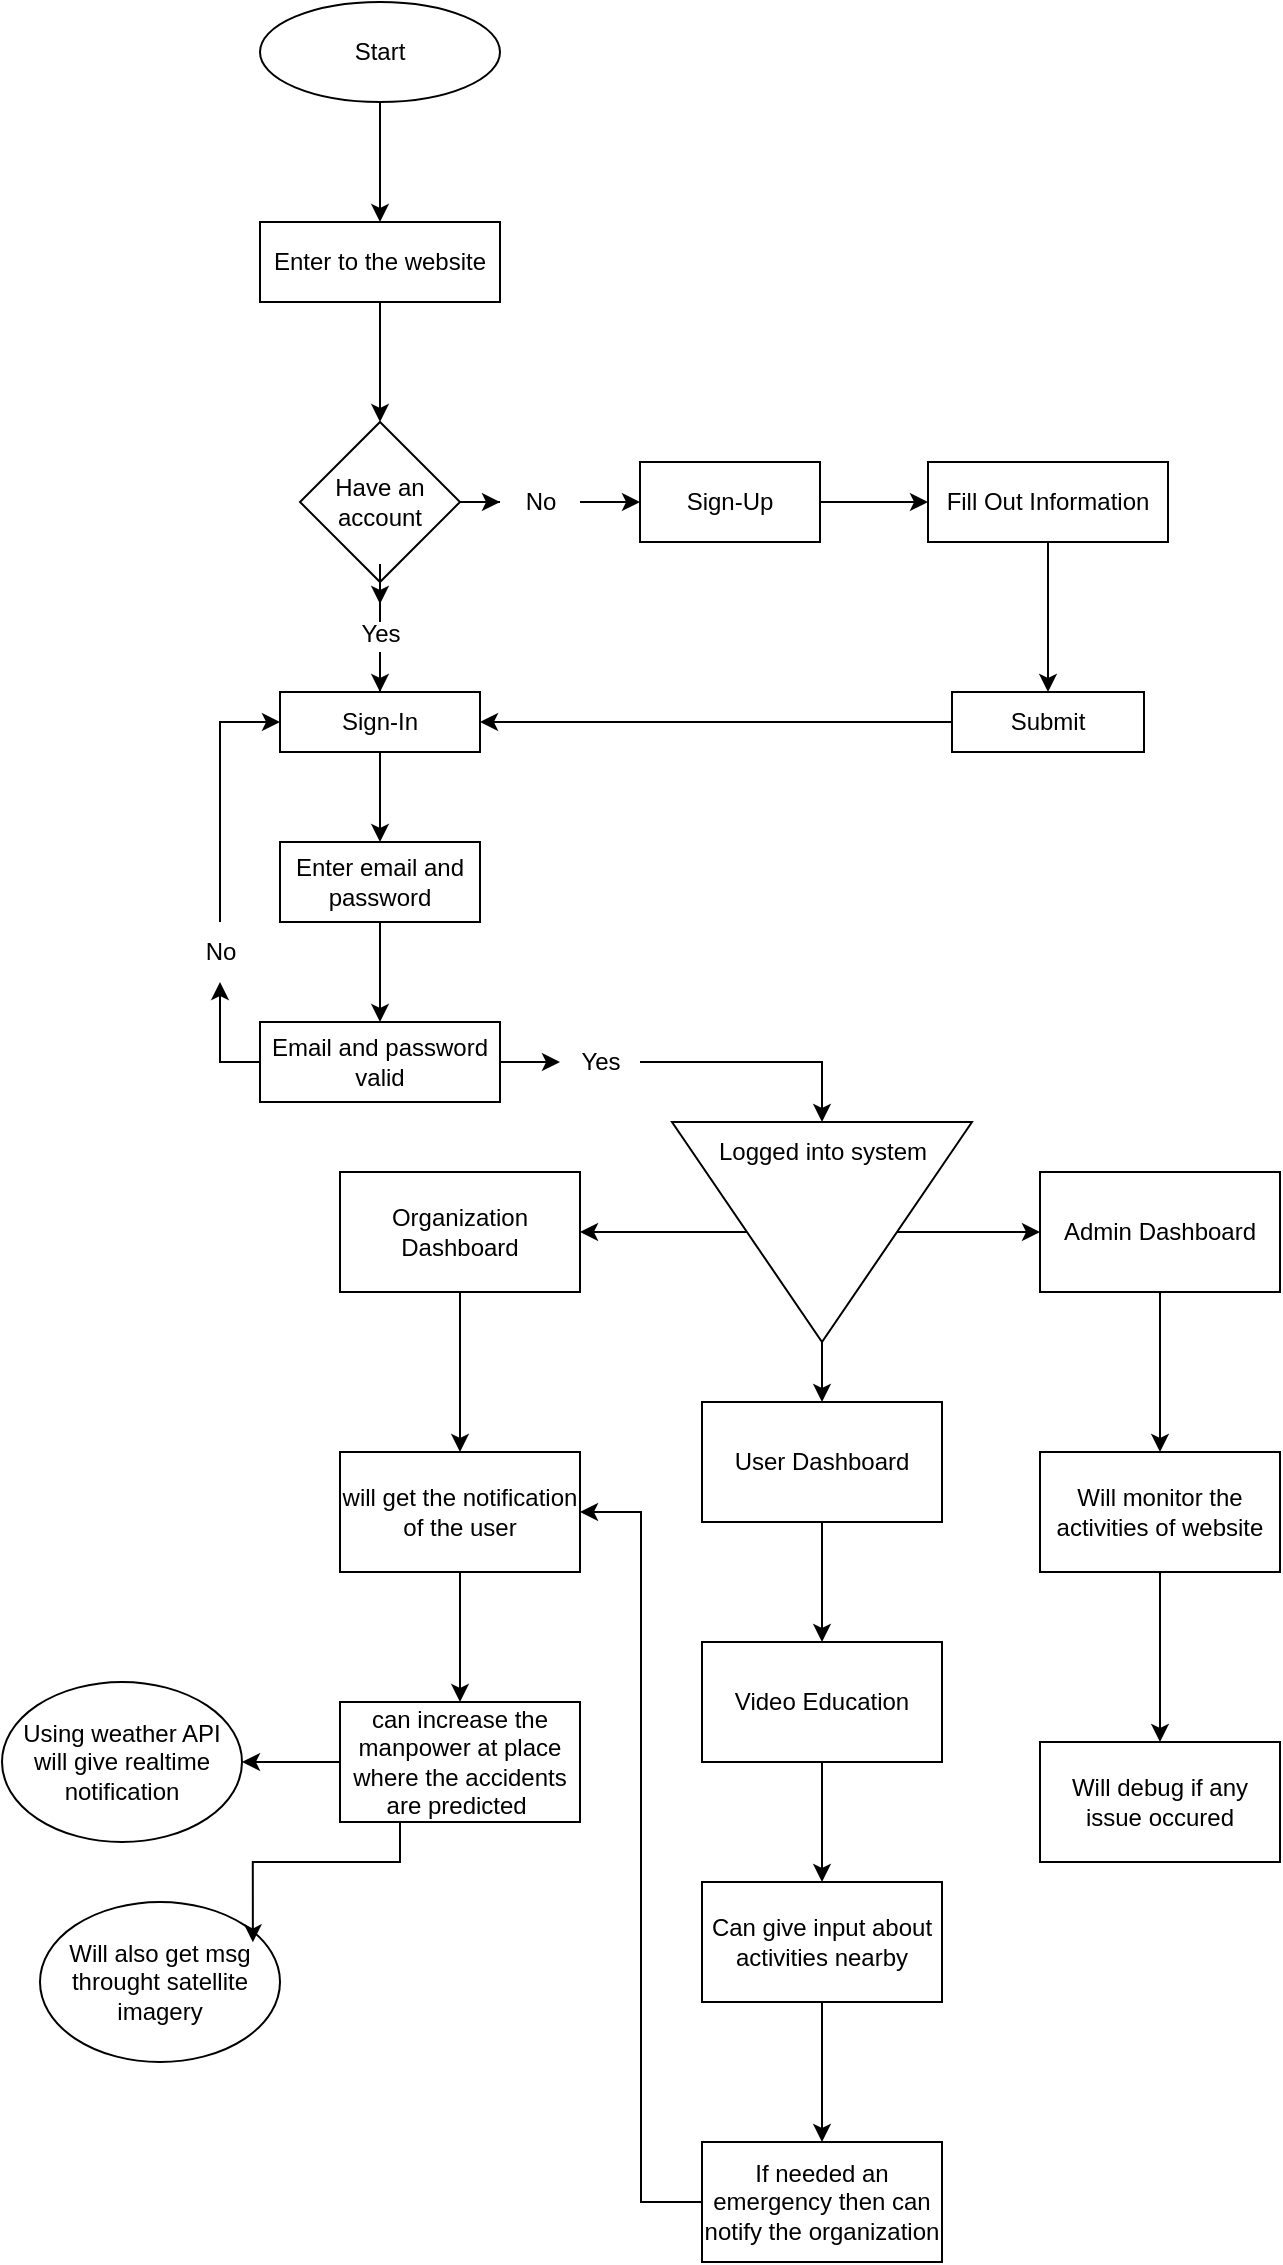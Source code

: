 <mxfile version="24.7.6">
  <diagram id="C5RBs43oDa-KdzZeNtuy" name="Page-1">
    <mxGraphModel dx="3145" dy="1413" grid="1" gridSize="10" guides="1" tooltips="1" connect="1" arrows="1" fold="1" page="1" pageScale="1" pageWidth="827" pageHeight="1169" math="0" shadow="0">
      <root>
        <mxCell id="WIyWlLk6GJQsqaUBKTNV-0" />
        <mxCell id="WIyWlLk6GJQsqaUBKTNV-1" parent="WIyWlLk6GJQsqaUBKTNV-0" />
        <mxCell id="HioqSzKNUCu9lMBX9jTe-11" style="edgeStyle=orthogonalEdgeStyle;rounded=0;orthogonalLoop=1;jettySize=auto;html=1;" parent="WIyWlLk6GJQsqaUBKTNV-1" source="HioqSzKNUCu9lMBX9jTe-9" target="HioqSzKNUCu9lMBX9jTe-10" edge="1">
          <mxGeometry relative="1" as="geometry" />
        </mxCell>
        <mxCell id="HioqSzKNUCu9lMBX9jTe-9" value="Start" style="ellipse;whiteSpace=wrap;html=1;" parent="WIyWlLk6GJQsqaUBKTNV-1" vertex="1">
          <mxGeometry x="179" y="20" width="120" height="50" as="geometry" />
        </mxCell>
        <mxCell id="HioqSzKNUCu9lMBX9jTe-18" style="edgeStyle=orthogonalEdgeStyle;rounded=0;orthogonalLoop=1;jettySize=auto;html=1;entryX=0.5;entryY=0;entryDx=0;entryDy=0;" parent="WIyWlLk6GJQsqaUBKTNV-1" source="HioqSzKNUCu9lMBX9jTe-10" target="HioqSzKNUCu9lMBX9jTe-17" edge="1">
          <mxGeometry relative="1" as="geometry" />
        </mxCell>
        <mxCell id="HioqSzKNUCu9lMBX9jTe-10" value="Enter to the website" style="rounded=0;whiteSpace=wrap;html=1;" parent="WIyWlLk6GJQsqaUBKTNV-1" vertex="1">
          <mxGeometry x="179" y="130" width="120" height="40" as="geometry" />
        </mxCell>
        <mxCell id="HioqSzKNUCu9lMBX9jTe-16" style="edgeStyle=orthogonalEdgeStyle;rounded=0;orthogonalLoop=1;jettySize=auto;html=1;entryX=0;entryY=0.5;entryDx=0;entryDy=0;" parent="WIyWlLk6GJQsqaUBKTNV-1" source="HioqSzKNUCu9lMBX9jTe-12" target="HioqSzKNUCu9lMBX9jTe-15" edge="1">
          <mxGeometry relative="1" as="geometry" />
        </mxCell>
        <mxCell id="HioqSzKNUCu9lMBX9jTe-12" value="Sign-Up" style="rounded=0;whiteSpace=wrap;html=1;" parent="WIyWlLk6GJQsqaUBKTNV-1" vertex="1">
          <mxGeometry x="369" y="250" width="90" height="40" as="geometry" />
        </mxCell>
        <mxCell id="HioqSzKNUCu9lMBX9jTe-21" value="" style="edgeStyle=orthogonalEdgeStyle;rounded=0;orthogonalLoop=1;jettySize=auto;html=1;" parent="WIyWlLk6GJQsqaUBKTNV-1" source="HioqSzKNUCu9lMBX9jTe-15" target="HioqSzKNUCu9lMBX9jTe-20" edge="1">
          <mxGeometry relative="1" as="geometry" />
        </mxCell>
        <mxCell id="HioqSzKNUCu9lMBX9jTe-15" value="Fill Out Information" style="rounded=0;whiteSpace=wrap;html=1;" parent="WIyWlLk6GJQsqaUBKTNV-1" vertex="1">
          <mxGeometry x="513" y="250" width="120" height="40" as="geometry" />
        </mxCell>
        <mxCell id="HioqSzKNUCu9lMBX9jTe-19" value="" style="edgeStyle=orthogonalEdgeStyle;rounded=0;orthogonalLoop=1;jettySize=auto;html=1;" parent="WIyWlLk6GJQsqaUBKTNV-1" source="HioqSzKNUCu9lMBX9jTe-25" target="HioqSzKNUCu9lMBX9jTe-12" edge="1">
          <mxGeometry relative="1" as="geometry" />
        </mxCell>
        <mxCell id="HioqSzKNUCu9lMBX9jTe-24" value="" style="edgeStyle=orthogonalEdgeStyle;rounded=0;orthogonalLoop=1;jettySize=auto;html=1;" parent="WIyWlLk6GJQsqaUBKTNV-1" source="HioqSzKNUCu9lMBX9jTe-26" target="HioqSzKNUCu9lMBX9jTe-22" edge="1">
          <mxGeometry relative="1" as="geometry" />
        </mxCell>
        <mxCell id="HioqSzKNUCu9lMBX9jTe-17" value="Have an account" style="rhombus;whiteSpace=wrap;html=1;" parent="WIyWlLk6GJQsqaUBKTNV-1" vertex="1">
          <mxGeometry x="199" y="230" width="80" height="80" as="geometry" />
        </mxCell>
        <mxCell id="HioqSzKNUCu9lMBX9jTe-23" style="edgeStyle=orthogonalEdgeStyle;rounded=0;orthogonalLoop=1;jettySize=auto;html=1;" parent="WIyWlLk6GJQsqaUBKTNV-1" source="HioqSzKNUCu9lMBX9jTe-20" target="HioqSzKNUCu9lMBX9jTe-22" edge="1">
          <mxGeometry relative="1" as="geometry" />
        </mxCell>
        <mxCell id="HioqSzKNUCu9lMBX9jTe-20" value="Submit" style="rounded=0;whiteSpace=wrap;html=1;" parent="WIyWlLk6GJQsqaUBKTNV-1" vertex="1">
          <mxGeometry x="525" y="365" width="96" height="30" as="geometry" />
        </mxCell>
        <mxCell id="HioqSzKNUCu9lMBX9jTe-30" value="" style="edgeStyle=orthogonalEdgeStyle;rounded=0;orthogonalLoop=1;jettySize=auto;html=1;" parent="WIyWlLk6GJQsqaUBKTNV-1" source="HioqSzKNUCu9lMBX9jTe-22" target="HioqSzKNUCu9lMBX9jTe-27" edge="1">
          <mxGeometry relative="1" as="geometry" />
        </mxCell>
        <mxCell id="HioqSzKNUCu9lMBX9jTe-22" value="Sign-In" style="rounded=0;whiteSpace=wrap;html=1;" parent="WIyWlLk6GJQsqaUBKTNV-1" vertex="1">
          <mxGeometry x="189" y="365" width="100" height="30" as="geometry" />
        </mxCell>
        <mxCell id="HioqSzKNUCu9lMBX9jTe-32" value="" style="edgeStyle=orthogonalEdgeStyle;rounded=0;orthogonalLoop=1;jettySize=auto;html=1;" parent="WIyWlLk6GJQsqaUBKTNV-1" source="HioqSzKNUCu9lMBX9jTe-27" target="HioqSzKNUCu9lMBX9jTe-31" edge="1">
          <mxGeometry relative="1" as="geometry" />
        </mxCell>
        <mxCell id="HioqSzKNUCu9lMBX9jTe-27" value="Enter email and password" style="rounded=0;whiteSpace=wrap;html=1;" parent="WIyWlLk6GJQsqaUBKTNV-1" vertex="1">
          <mxGeometry x="189" y="440" width="100" height="40" as="geometry" />
        </mxCell>
        <mxCell id="HioqSzKNUCu9lMBX9jTe-34" style="edgeStyle=orthogonalEdgeStyle;rounded=0;orthogonalLoop=1;jettySize=auto;html=1;entryX=0;entryY=0.5;entryDx=0;entryDy=0;" parent="WIyWlLk6GJQsqaUBKTNV-1" source="HioqSzKNUCu9lMBX9jTe-46" target="HioqSzKNUCu9lMBX9jTe-22" edge="1">
          <mxGeometry relative="1" as="geometry">
            <mxPoint x="119" y="420" as="targetPoint" />
            <Array as="points">
              <mxPoint x="159" y="380" />
            </Array>
          </mxGeometry>
        </mxCell>
        <mxCell id="HioqSzKNUCu9lMBX9jTe-40" value="" style="edgeStyle=orthogonalEdgeStyle;rounded=0;orthogonalLoop=1;jettySize=auto;html=1;" parent="WIyWlLk6GJQsqaUBKTNV-1" source="HioqSzKNUCu9lMBX9jTe-42" target="HioqSzKNUCu9lMBX9jTe-39" edge="1">
          <mxGeometry relative="1" as="geometry" />
        </mxCell>
        <mxCell id="HioqSzKNUCu9lMBX9jTe-49" style="edgeStyle=orthogonalEdgeStyle;rounded=0;orthogonalLoop=1;jettySize=auto;html=1;" parent="WIyWlLk6GJQsqaUBKTNV-1" source="HioqSzKNUCu9lMBX9jTe-31" edge="1">
          <mxGeometry relative="1" as="geometry">
            <mxPoint x="159" y="510" as="targetPoint" />
          </mxGeometry>
        </mxCell>
        <mxCell id="HioqSzKNUCu9lMBX9jTe-31" value="Email and password valid" style="whiteSpace=wrap;html=1;rounded=0;" parent="WIyWlLk6GJQsqaUBKTNV-1" vertex="1">
          <mxGeometry x="179" y="530" width="120" height="40" as="geometry" />
        </mxCell>
        <mxCell id="HioqSzKNUCu9lMBX9jTe-56" value="" style="edgeStyle=orthogonalEdgeStyle;rounded=0;orthogonalLoop=1;jettySize=auto;html=1;" parent="WIyWlLk6GJQsqaUBKTNV-1" source="HioqSzKNUCu9lMBX9jTe-39" target="HioqSzKNUCu9lMBX9jTe-55" edge="1">
          <mxGeometry relative="1" as="geometry" />
        </mxCell>
        <mxCell id="HioqSzKNUCu9lMBX9jTe-59" value="" style="edgeStyle=orthogonalEdgeStyle;rounded=0;orthogonalLoop=1;jettySize=auto;html=1;" parent="WIyWlLk6GJQsqaUBKTNV-1" source="HioqSzKNUCu9lMBX9jTe-39" target="HioqSzKNUCu9lMBX9jTe-58" edge="1">
          <mxGeometry relative="1" as="geometry" />
        </mxCell>
        <mxCell id="eOO_hAccVT-MUwnl_WkP-3" value="" style="edgeStyle=orthogonalEdgeStyle;rounded=0;orthogonalLoop=1;jettySize=auto;html=1;" edge="1" parent="WIyWlLk6GJQsqaUBKTNV-1" source="HioqSzKNUCu9lMBX9jTe-39" target="HioqSzKNUCu9lMBX9jTe-53">
          <mxGeometry relative="1" as="geometry" />
        </mxCell>
        <mxCell id="HioqSzKNUCu9lMBX9jTe-39" value="" style="triangle;whiteSpace=wrap;html=1;rounded=0;rotation=90;" parent="WIyWlLk6GJQsqaUBKTNV-1" vertex="1">
          <mxGeometry x="405" y="560" width="110" height="150" as="geometry" />
        </mxCell>
        <mxCell id="HioqSzKNUCu9lMBX9jTe-41" value="Logged into system" style="text;html=1;align=center;verticalAlign=middle;resizable=0;points=[];autosize=1;strokeColor=none;fillColor=none;" parent="WIyWlLk6GJQsqaUBKTNV-1" vertex="1">
          <mxGeometry x="395" y="580" width="130" height="30" as="geometry" />
        </mxCell>
        <mxCell id="HioqSzKNUCu9lMBX9jTe-43" value="" style="edgeStyle=orthogonalEdgeStyle;rounded=0;orthogonalLoop=1;jettySize=auto;html=1;" parent="WIyWlLk6GJQsqaUBKTNV-1" source="HioqSzKNUCu9lMBX9jTe-31" target="HioqSzKNUCu9lMBX9jTe-42" edge="1">
          <mxGeometry relative="1" as="geometry">
            <mxPoint x="299" y="550" as="sourcePoint" />
            <mxPoint x="460" y="580" as="targetPoint" />
          </mxGeometry>
        </mxCell>
        <mxCell id="HioqSzKNUCu9lMBX9jTe-42" value="Yes" style="text;html=1;align=center;verticalAlign=middle;resizable=0;points=[];autosize=1;strokeColor=none;fillColor=none;" parent="WIyWlLk6GJQsqaUBKTNV-1" vertex="1">
          <mxGeometry x="329" y="535" width="40" height="30" as="geometry" />
        </mxCell>
        <mxCell id="HioqSzKNUCu9lMBX9jTe-44" value="" style="edgeStyle=orthogonalEdgeStyle;rounded=0;orthogonalLoop=1;jettySize=auto;html=1;" parent="WIyWlLk6GJQsqaUBKTNV-1" source="HioqSzKNUCu9lMBX9jTe-17" target="HioqSzKNUCu9lMBX9jTe-26" edge="1">
          <mxGeometry relative="1" as="geometry">
            <mxPoint x="239" y="310" as="sourcePoint" />
            <mxPoint x="239" y="365" as="targetPoint" />
          </mxGeometry>
        </mxCell>
        <mxCell id="HioqSzKNUCu9lMBX9jTe-26" value="Yes" style="text;html=1;align=center;verticalAlign=middle;resizable=0;points=[];autosize=1;strokeColor=none;fillColor=none;" parent="WIyWlLk6GJQsqaUBKTNV-1" vertex="1">
          <mxGeometry x="219" y="321" width="40" height="30" as="geometry" />
        </mxCell>
        <mxCell id="HioqSzKNUCu9lMBX9jTe-45" value="" style="edgeStyle=orthogonalEdgeStyle;rounded=0;orthogonalLoop=1;jettySize=auto;html=1;" parent="WIyWlLk6GJQsqaUBKTNV-1" source="HioqSzKNUCu9lMBX9jTe-17" target="HioqSzKNUCu9lMBX9jTe-25" edge="1">
          <mxGeometry relative="1" as="geometry">
            <mxPoint x="279" y="270" as="sourcePoint" />
            <mxPoint x="369" y="270" as="targetPoint" />
          </mxGeometry>
        </mxCell>
        <mxCell id="HioqSzKNUCu9lMBX9jTe-25" value="No" style="text;html=1;align=center;verticalAlign=middle;resizable=0;points=[];autosize=1;strokeColor=none;fillColor=none;" parent="WIyWlLk6GJQsqaUBKTNV-1" vertex="1">
          <mxGeometry x="299" y="255" width="40" height="30" as="geometry" />
        </mxCell>
        <mxCell id="HioqSzKNUCu9lMBX9jTe-46" value="No" style="text;html=1;align=center;verticalAlign=middle;resizable=0;points=[];autosize=1;strokeColor=none;fillColor=none;" parent="WIyWlLk6GJQsqaUBKTNV-1" vertex="1">
          <mxGeometry x="139" y="480" width="40" height="30" as="geometry" />
        </mxCell>
        <mxCell id="eOO_hAccVT-MUwnl_WkP-5" value="" style="edgeStyle=orthogonalEdgeStyle;rounded=0;orthogonalLoop=1;jettySize=auto;html=1;" edge="1" parent="WIyWlLk6GJQsqaUBKTNV-1" source="HioqSzKNUCu9lMBX9jTe-53" target="eOO_hAccVT-MUwnl_WkP-4">
          <mxGeometry relative="1" as="geometry" />
        </mxCell>
        <mxCell id="HioqSzKNUCu9lMBX9jTe-53" value="User Dashboard" style="whiteSpace=wrap;html=1;rounded=0;" parent="WIyWlLk6GJQsqaUBKTNV-1" vertex="1">
          <mxGeometry x="400" y="720" width="120" height="60" as="geometry" />
        </mxCell>
        <mxCell id="HioqSzKNUCu9lMBX9jTe-62" value="" style="edgeStyle=orthogonalEdgeStyle;rounded=0;orthogonalLoop=1;jettySize=auto;html=1;" parent="WIyWlLk6GJQsqaUBKTNV-1" source="HioqSzKNUCu9lMBX9jTe-55" target="HioqSzKNUCu9lMBX9jTe-61" edge="1">
          <mxGeometry relative="1" as="geometry" />
        </mxCell>
        <mxCell id="HioqSzKNUCu9lMBX9jTe-55" value="Admin Dashboard" style="whiteSpace=wrap;html=1;rounded=0;" parent="WIyWlLk6GJQsqaUBKTNV-1" vertex="1">
          <mxGeometry x="569" y="605" width="120" height="60" as="geometry" />
        </mxCell>
        <mxCell id="HioqSzKNUCu9lMBX9jTe-70" value="" style="edgeStyle=orthogonalEdgeStyle;rounded=0;orthogonalLoop=1;jettySize=auto;html=1;" parent="WIyWlLk6GJQsqaUBKTNV-1" source="HioqSzKNUCu9lMBX9jTe-58" target="HioqSzKNUCu9lMBX9jTe-69" edge="1">
          <mxGeometry relative="1" as="geometry" />
        </mxCell>
        <mxCell id="HioqSzKNUCu9lMBX9jTe-58" value="Organization Dashboard" style="whiteSpace=wrap;html=1;rounded=0;" parent="WIyWlLk6GJQsqaUBKTNV-1" vertex="1">
          <mxGeometry x="219" y="605" width="120" height="60" as="geometry" />
        </mxCell>
        <mxCell id="HioqSzKNUCu9lMBX9jTe-64" value="" style="edgeStyle=orthogonalEdgeStyle;rounded=0;orthogonalLoop=1;jettySize=auto;html=1;" parent="WIyWlLk6GJQsqaUBKTNV-1" source="HioqSzKNUCu9lMBX9jTe-61" target="HioqSzKNUCu9lMBX9jTe-63" edge="1">
          <mxGeometry relative="1" as="geometry" />
        </mxCell>
        <mxCell id="HioqSzKNUCu9lMBX9jTe-61" value="Will monitor the activities of website" style="whiteSpace=wrap;html=1;rounded=0;" parent="WIyWlLk6GJQsqaUBKTNV-1" vertex="1">
          <mxGeometry x="569" y="745" width="120" height="60" as="geometry" />
        </mxCell>
        <mxCell id="HioqSzKNUCu9lMBX9jTe-63" value="Will debug if any issue occured" style="whiteSpace=wrap;html=1;rounded=0;" parent="WIyWlLk6GJQsqaUBKTNV-1" vertex="1">
          <mxGeometry x="569" y="890" width="120" height="60" as="geometry" />
        </mxCell>
        <mxCell id="HioqSzKNUCu9lMBX9jTe-68" value="" style="edgeStyle=orthogonalEdgeStyle;rounded=0;orthogonalLoop=1;jettySize=auto;html=1;" parent="WIyWlLk6GJQsqaUBKTNV-1" source="HioqSzKNUCu9lMBX9jTe-65" target="HioqSzKNUCu9lMBX9jTe-67" edge="1">
          <mxGeometry relative="1" as="geometry" />
        </mxCell>
        <mxCell id="HioqSzKNUCu9lMBX9jTe-65" value="Can give input about activities nearby" style="whiteSpace=wrap;html=1;rounded=0;" parent="WIyWlLk6GJQsqaUBKTNV-1" vertex="1">
          <mxGeometry x="400" y="960" width="120" height="60" as="geometry" />
        </mxCell>
        <mxCell id="HioqSzKNUCu9lMBX9jTe-73" style="edgeStyle=orthogonalEdgeStyle;rounded=0;orthogonalLoop=1;jettySize=auto;html=1;entryX=1;entryY=0.5;entryDx=0;entryDy=0;" parent="WIyWlLk6GJQsqaUBKTNV-1" source="HioqSzKNUCu9lMBX9jTe-67" target="HioqSzKNUCu9lMBX9jTe-69" edge="1">
          <mxGeometry relative="1" as="geometry" />
        </mxCell>
        <mxCell id="HioqSzKNUCu9lMBX9jTe-67" value="If needed an emergency then can notify the organization" style="whiteSpace=wrap;html=1;rounded=0;" parent="WIyWlLk6GJQsqaUBKTNV-1" vertex="1">
          <mxGeometry x="400" y="1090" width="120" height="60" as="geometry" />
        </mxCell>
        <mxCell id="HioqSzKNUCu9lMBX9jTe-72" value="" style="edgeStyle=orthogonalEdgeStyle;rounded=0;orthogonalLoop=1;jettySize=auto;html=1;" parent="WIyWlLk6GJQsqaUBKTNV-1" source="HioqSzKNUCu9lMBX9jTe-69" target="HioqSzKNUCu9lMBX9jTe-71" edge="1">
          <mxGeometry relative="1" as="geometry" />
        </mxCell>
        <mxCell id="HioqSzKNUCu9lMBX9jTe-69" value="will get the notification of the user" style="whiteSpace=wrap;html=1;rounded=0;" parent="WIyWlLk6GJQsqaUBKTNV-1" vertex="1">
          <mxGeometry x="219" y="745" width="120" height="60" as="geometry" />
        </mxCell>
        <mxCell id="eOO_hAccVT-MUwnl_WkP-9" style="edgeStyle=orthogonalEdgeStyle;rounded=0;orthogonalLoop=1;jettySize=auto;html=1;entryX=1;entryY=0.5;entryDx=0;entryDy=0;" edge="1" parent="WIyWlLk6GJQsqaUBKTNV-1" source="HioqSzKNUCu9lMBX9jTe-71" target="eOO_hAccVT-MUwnl_WkP-7">
          <mxGeometry relative="1" as="geometry" />
        </mxCell>
        <mxCell id="HioqSzKNUCu9lMBX9jTe-71" value="can increase the manpower at place where the accidents are predicted&amp;nbsp;" style="whiteSpace=wrap;html=1;rounded=0;" parent="WIyWlLk6GJQsqaUBKTNV-1" vertex="1">
          <mxGeometry x="219" y="870" width="120" height="60" as="geometry" />
        </mxCell>
        <mxCell id="eOO_hAccVT-MUwnl_WkP-6" value="" style="edgeStyle=orthogonalEdgeStyle;rounded=0;orthogonalLoop=1;jettySize=auto;html=1;" edge="1" parent="WIyWlLk6GJQsqaUBKTNV-1" source="eOO_hAccVT-MUwnl_WkP-4" target="HioqSzKNUCu9lMBX9jTe-65">
          <mxGeometry relative="1" as="geometry" />
        </mxCell>
        <mxCell id="eOO_hAccVT-MUwnl_WkP-4" value="Video Education" style="whiteSpace=wrap;html=1;rounded=0;" vertex="1" parent="WIyWlLk6GJQsqaUBKTNV-1">
          <mxGeometry x="400" y="840" width="120" height="60" as="geometry" />
        </mxCell>
        <mxCell id="eOO_hAccVT-MUwnl_WkP-7" value="Using weather API will give realtime notification" style="ellipse;whiteSpace=wrap;html=1;" vertex="1" parent="WIyWlLk6GJQsqaUBKTNV-1">
          <mxGeometry x="50" y="860" width="120" height="80" as="geometry" />
        </mxCell>
        <mxCell id="eOO_hAccVT-MUwnl_WkP-8" value="Will also get msg throught satellite imagery" style="ellipse;whiteSpace=wrap;html=1;" vertex="1" parent="WIyWlLk6GJQsqaUBKTNV-1">
          <mxGeometry x="69" y="970" width="120" height="80" as="geometry" />
        </mxCell>
        <mxCell id="eOO_hAccVT-MUwnl_WkP-10" style="edgeStyle=orthogonalEdgeStyle;rounded=0;orthogonalLoop=1;jettySize=auto;html=1;exitX=0.25;exitY=1;exitDx=0;exitDy=0;entryX=0.887;entryY=0.252;entryDx=0;entryDy=0;entryPerimeter=0;" edge="1" parent="WIyWlLk6GJQsqaUBKTNV-1" source="HioqSzKNUCu9lMBX9jTe-71" target="eOO_hAccVT-MUwnl_WkP-8">
          <mxGeometry relative="1" as="geometry" />
        </mxCell>
      </root>
    </mxGraphModel>
  </diagram>
</mxfile>
